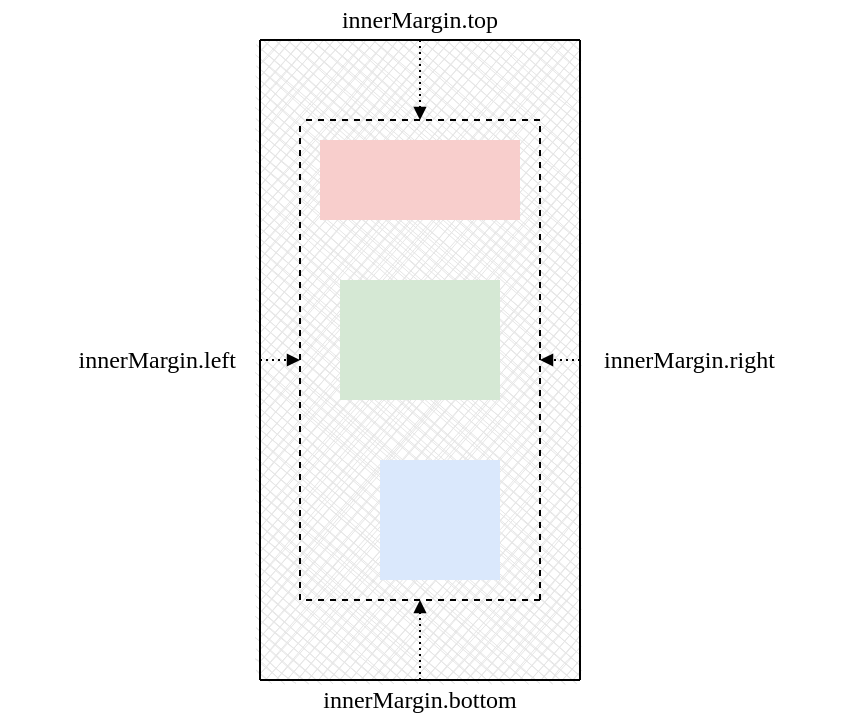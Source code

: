 <mxfile>
    <diagram id="cD52tqRjU22jmfu8s6Lm" name="Page-1">
        <mxGraphModel dx="1840" dy="1625" grid="1" gridSize="10" guides="1" tooltips="1" connect="1" arrows="1" fold="1" page="1" pageScale="1" pageWidth="850" pageHeight="1100" math="0" shadow="0">
            <root>
                <mxCell id="0"/>
                <mxCell id="1" parent="0"/>
                <mxCell id="173" value="innerMargin.left" style="rounded=0;whiteSpace=wrap;html=1;fillColor=none;fontFamily=Lucida Console;strokeColor=none;align=right;" vertex="1" parent="1">
                    <mxGeometry x="-210" y="-10" width="120" height="20" as="geometry"/>
                </mxCell>
                <mxCell id="181" value="innerMargin.right" style="rounded=0;whiteSpace=wrap;html=1;fillColor=none;fontFamily=Lucida Console;strokeColor=none;align=left;" vertex="1" parent="1">
                    <mxGeometry x="90" y="-10" width="120" height="20" as="geometry"/>
                </mxCell>
                <mxCell id="182" value="innerMargin.bottom" style="rounded=0;whiteSpace=wrap;html=1;fillColor=none;fontFamily=Lucida Console;strokeColor=none;align=center;" vertex="1" parent="1">
                    <mxGeometry x="-60" y="160" width="120" height="20" as="geometry"/>
                </mxCell>
                <mxCell id="183" value="innerMargin.top" style="rounded=0;whiteSpace=wrap;html=1;fillColor=none;fontFamily=Lucida Console;strokeColor=none;align=center;" vertex="1" parent="1">
                    <mxGeometry x="-60" y="-180" width="120" height="20" as="geometry"/>
                </mxCell>
                <mxCell id="171" value="" style="rounded=0;whiteSpace=wrap;html=1;strokeColor=none;sketch=1;fillStyle=cross-hatch;fillColor=#E6E6E6;strokeWidth=1;rotation=90;" vertex="1" parent="1">
                    <mxGeometry x="-160" y="-80" width="320" height="160" as="geometry"/>
                </mxCell>
                <mxCell id="172" value="" style="endArrow=block;dashed=1;html=1;fontFamily=Lucida Console;dashPattern=1 2;entryX=0;entryY=0.5;entryDx=0;entryDy=0;exitX=0.125;exitY=0.5;exitDx=0;exitDy=0;exitPerimeter=0;endFill=1;endSize=4;" edge="1" parent="1">
                    <mxGeometry width="50" height="50" relative="1" as="geometry">
                        <mxPoint y="-160" as="sourcePoint"/>
                        <mxPoint y="-120" as="targetPoint"/>
                    </mxGeometry>
                </mxCell>
                <mxCell id="174" value="" style="endArrow=none;dashed=1;html=1;fontFamily=Lucida Console;" edge="1" parent="1">
                    <mxGeometry width="50" height="50" relative="1" as="geometry">
                        <mxPoint x="60" y="-120" as="sourcePoint"/>
                        <mxPoint x="-60" y="-120" as="targetPoint"/>
                    </mxGeometry>
                </mxCell>
                <mxCell id="175" value="" style="endArrow=none;dashed=1;html=1;fontFamily=Lucida Console;" edge="1" parent="1">
                    <mxGeometry width="50" height="50" relative="1" as="geometry">
                        <mxPoint x="60" y="120" as="sourcePoint"/>
                        <mxPoint x="60" y="-120" as="targetPoint"/>
                    </mxGeometry>
                </mxCell>
                <mxCell id="176" value="" style="endArrow=none;dashed=1;html=1;fontFamily=Lucida Console;" edge="1" parent="1">
                    <mxGeometry width="50" height="50" relative="1" as="geometry">
                        <mxPoint x="60" y="120" as="sourcePoint"/>
                        <mxPoint x="-60" y="120" as="targetPoint"/>
                    </mxGeometry>
                </mxCell>
                <mxCell id="177" value="" style="endArrow=none;dashed=1;html=1;fontFamily=Lucida Console;" edge="1" parent="1">
                    <mxGeometry width="50" height="50" relative="1" as="geometry">
                        <mxPoint x="-60" y="120" as="sourcePoint"/>
                        <mxPoint x="-60" y="-120" as="targetPoint"/>
                    </mxGeometry>
                </mxCell>
                <mxCell id="178" value="" style="endArrow=block;dashed=1;html=1;fontFamily=Lucida Console;dashPattern=1 2;endFill=1;endSize=4;" edge="1" parent="1">
                    <mxGeometry width="50" height="50" relative="1" as="geometry">
                        <mxPoint x="80" as="sourcePoint"/>
                        <mxPoint x="60" as="targetPoint"/>
                    </mxGeometry>
                </mxCell>
                <mxCell id="179" value="" style="endArrow=block;dashed=1;html=1;fontFamily=Lucida Console;dashPattern=1 2;entryX=0;entryY=0.5;entryDx=0;entryDy=0;exitX=0.125;exitY=0.5;exitDx=0;exitDy=0;exitPerimeter=0;endFill=1;endSize=4;" edge="1" parent="1">
                    <mxGeometry width="50" height="50" relative="1" as="geometry">
                        <mxPoint y="160" as="sourcePoint"/>
                        <mxPoint y="120" as="targetPoint"/>
                    </mxGeometry>
                </mxCell>
                <mxCell id="180" value="" style="endArrow=block;dashed=1;html=1;fontFamily=Lucida Console;dashPattern=1 2;entryX=0.5;entryY=1;entryDx=0;entryDy=0;endFill=1;endSize=4;" edge="1" parent="1">
                    <mxGeometry width="50" height="50" relative="1" as="geometry">
                        <mxPoint x="-80" as="sourcePoint"/>
                        <mxPoint x="-60" as="targetPoint"/>
                    </mxGeometry>
                </mxCell>
                <mxCell id="184" value="" style="endArrow=none;html=1;" edge="1" parent="1">
                    <mxGeometry width="50" height="50" relative="1" as="geometry">
                        <mxPoint x="80" y="-160" as="sourcePoint"/>
                        <mxPoint x="80" y="160" as="targetPoint"/>
                    </mxGeometry>
                </mxCell>
                <mxCell id="185" value="" style="endArrow=none;html=1;" edge="1" parent="1">
                    <mxGeometry width="50" height="50" relative="1" as="geometry">
                        <mxPoint x="-80" y="-160" as="sourcePoint"/>
                        <mxPoint x="80" y="-160" as="targetPoint"/>
                    </mxGeometry>
                </mxCell>
                <mxCell id="186" value="" style="endArrow=none;html=1;entryX=1;entryY=1;entryDx=0;entryDy=0;" edge="1" parent="1" target="171">
                    <mxGeometry width="50" height="50" relative="1" as="geometry">
                        <mxPoint x="-80" y="-160" as="sourcePoint"/>
                        <mxPoint x="150" y="-150" as="targetPoint"/>
                    </mxGeometry>
                </mxCell>
                <mxCell id="187" value="" style="endArrow=none;html=1;exitX=1;exitY=1;exitDx=0;exitDy=0;" edge="1" parent="1" source="171">
                    <mxGeometry width="50" height="50" relative="1" as="geometry">
                        <mxPoint x="210" y="90" as="sourcePoint"/>
                        <mxPoint x="80" y="160" as="targetPoint"/>
                    </mxGeometry>
                </mxCell>
                <mxCell id="188" value="" style="rounded=0;whiteSpace=wrap;html=1;strokeColor=none;fillColor=#f8cecc;perimeterSpacing=0;rotation=90;" vertex="1" parent="1">
                    <mxGeometry x="-20" y="-140" width="40" height="100" as="geometry"/>
                </mxCell>
                <mxCell id="189" value="" style="rounded=0;whiteSpace=wrap;html=1;strokeColor=none;fillColor=#d5e8d4;perimeterSpacing=0;rotation=90;" vertex="1" parent="1">
                    <mxGeometry x="-30" y="-50" width="60" height="80" as="geometry"/>
                </mxCell>
                <mxCell id="190" value="" style="rounded=0;whiteSpace=wrap;html=1;strokeColor=none;fillColor=#dae8fc;perimeterSpacing=0;rotation=90;" vertex="1" parent="1">
                    <mxGeometry x="-20" y="50" width="60" height="60" as="geometry"/>
                </mxCell>
            </root>
        </mxGraphModel>
    </diagram>
</mxfile>